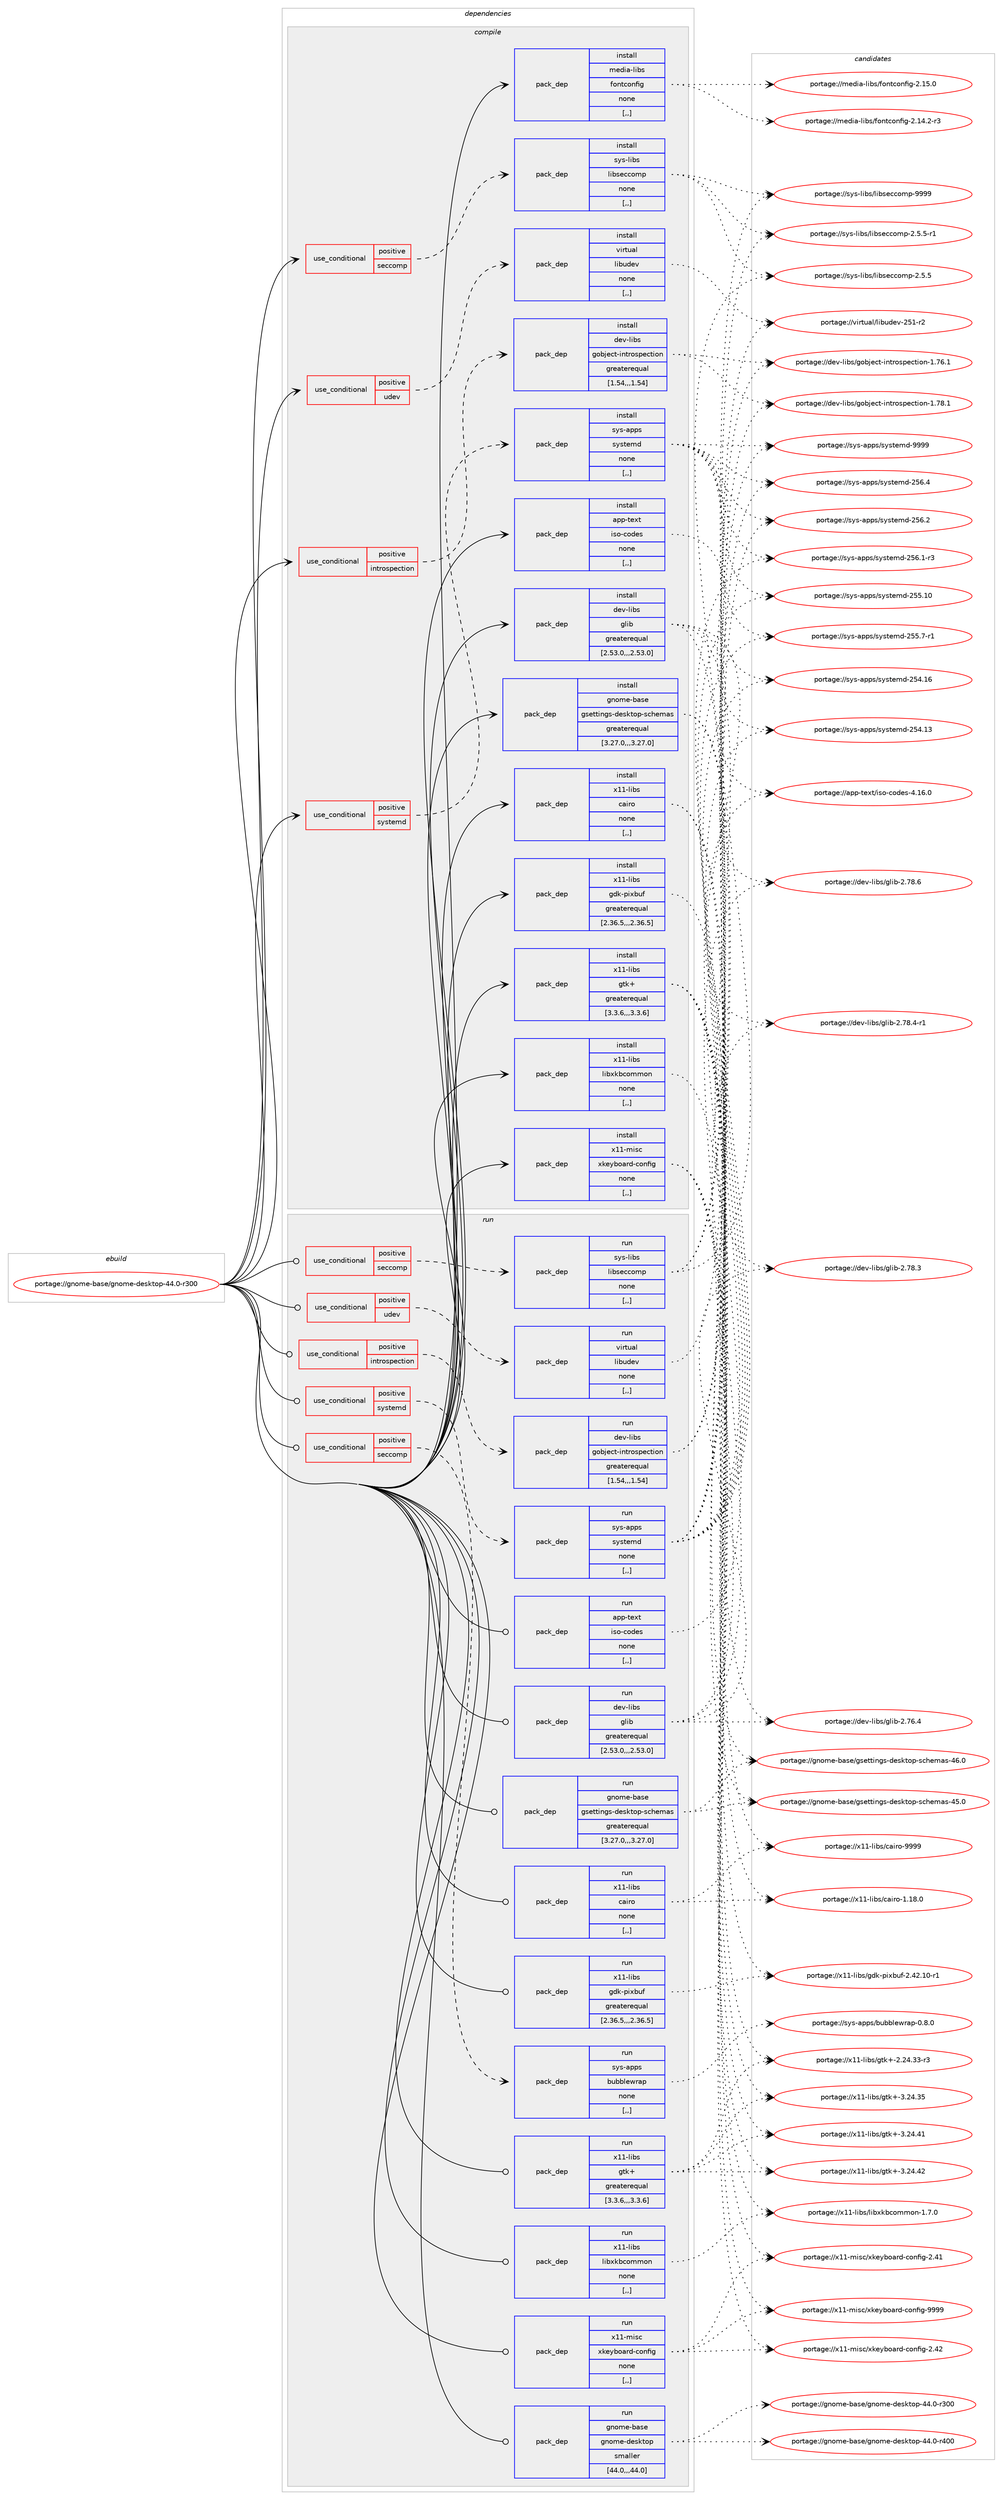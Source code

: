 digraph prolog {

# *************
# Graph options
# *************

newrank=true;
concentrate=true;
compound=true;
graph [rankdir=LR,fontname=Helvetica,fontsize=10,ranksep=1.5];#, ranksep=2.5, nodesep=0.2];
edge  [arrowhead=vee];
node  [fontname=Helvetica,fontsize=10];

# **********
# The ebuild
# **********

subgraph cluster_leftcol {
color=gray;
label=<<i>ebuild</i>>;
id [label="portage://gnome-base/gnome-desktop-44.0-r300", color=red, width=4, href="../gnome-base/gnome-desktop-44.0-r300.svg"];
}

# ****************
# The dependencies
# ****************

subgraph cluster_midcol {
color=gray;
label=<<i>dependencies</i>>;
subgraph cluster_compile {
fillcolor="#eeeeee";
style=filled;
label=<<i>compile</i>>;
subgraph cond65150 {
dependency236739 [label=<<TABLE BORDER="0" CELLBORDER="1" CELLSPACING="0" CELLPADDING="4"><TR><TD ROWSPAN="3" CELLPADDING="10">use_conditional</TD></TR><TR><TD>positive</TD></TR><TR><TD>introspection</TD></TR></TABLE>>, shape=none, color=red];
subgraph pack170058 {
dependency236740 [label=<<TABLE BORDER="0" CELLBORDER="1" CELLSPACING="0" CELLPADDING="4" WIDTH="220"><TR><TD ROWSPAN="6" CELLPADDING="30">pack_dep</TD></TR><TR><TD WIDTH="110">install</TD></TR><TR><TD>dev-libs</TD></TR><TR><TD>gobject-introspection</TD></TR><TR><TD>greaterequal</TD></TR><TR><TD>[1.54,,,1.54]</TD></TR></TABLE>>, shape=none, color=blue];
}
dependency236739:e -> dependency236740:w [weight=20,style="dashed",arrowhead="vee"];
}
id:e -> dependency236739:w [weight=20,style="solid",arrowhead="vee"];
subgraph cond65151 {
dependency236741 [label=<<TABLE BORDER="0" CELLBORDER="1" CELLSPACING="0" CELLPADDING="4"><TR><TD ROWSPAN="3" CELLPADDING="10">use_conditional</TD></TR><TR><TD>positive</TD></TR><TR><TD>seccomp</TD></TR></TABLE>>, shape=none, color=red];
subgraph pack170059 {
dependency236742 [label=<<TABLE BORDER="0" CELLBORDER="1" CELLSPACING="0" CELLPADDING="4" WIDTH="220"><TR><TD ROWSPAN="6" CELLPADDING="30">pack_dep</TD></TR><TR><TD WIDTH="110">install</TD></TR><TR><TD>sys-libs</TD></TR><TR><TD>libseccomp</TD></TR><TR><TD>none</TD></TR><TR><TD>[,,]</TD></TR></TABLE>>, shape=none, color=blue];
}
dependency236741:e -> dependency236742:w [weight=20,style="dashed",arrowhead="vee"];
}
id:e -> dependency236741:w [weight=20,style="solid",arrowhead="vee"];
subgraph cond65152 {
dependency236743 [label=<<TABLE BORDER="0" CELLBORDER="1" CELLSPACING="0" CELLPADDING="4"><TR><TD ROWSPAN="3" CELLPADDING="10">use_conditional</TD></TR><TR><TD>positive</TD></TR><TR><TD>systemd</TD></TR></TABLE>>, shape=none, color=red];
subgraph pack170060 {
dependency236744 [label=<<TABLE BORDER="0" CELLBORDER="1" CELLSPACING="0" CELLPADDING="4" WIDTH="220"><TR><TD ROWSPAN="6" CELLPADDING="30">pack_dep</TD></TR><TR><TD WIDTH="110">install</TD></TR><TR><TD>sys-apps</TD></TR><TR><TD>systemd</TD></TR><TR><TD>none</TD></TR><TR><TD>[,,]</TD></TR></TABLE>>, shape=none, color=blue];
}
dependency236743:e -> dependency236744:w [weight=20,style="dashed",arrowhead="vee"];
}
id:e -> dependency236743:w [weight=20,style="solid",arrowhead="vee"];
subgraph cond65153 {
dependency236745 [label=<<TABLE BORDER="0" CELLBORDER="1" CELLSPACING="0" CELLPADDING="4"><TR><TD ROWSPAN="3" CELLPADDING="10">use_conditional</TD></TR><TR><TD>positive</TD></TR><TR><TD>udev</TD></TR></TABLE>>, shape=none, color=red];
subgraph pack170061 {
dependency236746 [label=<<TABLE BORDER="0" CELLBORDER="1" CELLSPACING="0" CELLPADDING="4" WIDTH="220"><TR><TD ROWSPAN="6" CELLPADDING="30">pack_dep</TD></TR><TR><TD WIDTH="110">install</TD></TR><TR><TD>virtual</TD></TR><TR><TD>libudev</TD></TR><TR><TD>none</TD></TR><TR><TD>[,,]</TD></TR></TABLE>>, shape=none, color=blue];
}
dependency236745:e -> dependency236746:w [weight=20,style="dashed",arrowhead="vee"];
}
id:e -> dependency236745:w [weight=20,style="solid",arrowhead="vee"];
subgraph pack170062 {
dependency236747 [label=<<TABLE BORDER="0" CELLBORDER="1" CELLSPACING="0" CELLPADDING="4" WIDTH="220"><TR><TD ROWSPAN="6" CELLPADDING="30">pack_dep</TD></TR><TR><TD WIDTH="110">install</TD></TR><TR><TD>app-text</TD></TR><TR><TD>iso-codes</TD></TR><TR><TD>none</TD></TR><TR><TD>[,,]</TD></TR></TABLE>>, shape=none, color=blue];
}
id:e -> dependency236747:w [weight=20,style="solid",arrowhead="vee"];
subgraph pack170063 {
dependency236748 [label=<<TABLE BORDER="0" CELLBORDER="1" CELLSPACING="0" CELLPADDING="4" WIDTH="220"><TR><TD ROWSPAN="6" CELLPADDING="30">pack_dep</TD></TR><TR><TD WIDTH="110">install</TD></TR><TR><TD>dev-libs</TD></TR><TR><TD>glib</TD></TR><TR><TD>greaterequal</TD></TR><TR><TD>[2.53.0,,,2.53.0]</TD></TR></TABLE>>, shape=none, color=blue];
}
id:e -> dependency236748:w [weight=20,style="solid",arrowhead="vee"];
subgraph pack170064 {
dependency236749 [label=<<TABLE BORDER="0" CELLBORDER="1" CELLSPACING="0" CELLPADDING="4" WIDTH="220"><TR><TD ROWSPAN="6" CELLPADDING="30">pack_dep</TD></TR><TR><TD WIDTH="110">install</TD></TR><TR><TD>gnome-base</TD></TR><TR><TD>gsettings-desktop-schemas</TD></TR><TR><TD>greaterequal</TD></TR><TR><TD>[3.27.0,,,3.27.0]</TD></TR></TABLE>>, shape=none, color=blue];
}
id:e -> dependency236749:w [weight=20,style="solid",arrowhead="vee"];
subgraph pack170065 {
dependency236750 [label=<<TABLE BORDER="0" CELLBORDER="1" CELLSPACING="0" CELLPADDING="4" WIDTH="220"><TR><TD ROWSPAN="6" CELLPADDING="30">pack_dep</TD></TR><TR><TD WIDTH="110">install</TD></TR><TR><TD>media-libs</TD></TR><TR><TD>fontconfig</TD></TR><TR><TD>none</TD></TR><TR><TD>[,,]</TD></TR></TABLE>>, shape=none, color=blue];
}
id:e -> dependency236750:w [weight=20,style="solid",arrowhead="vee"];
subgraph pack170066 {
dependency236751 [label=<<TABLE BORDER="0" CELLBORDER="1" CELLSPACING="0" CELLPADDING="4" WIDTH="220"><TR><TD ROWSPAN="6" CELLPADDING="30">pack_dep</TD></TR><TR><TD WIDTH="110">install</TD></TR><TR><TD>x11-libs</TD></TR><TR><TD>cairo</TD></TR><TR><TD>none</TD></TR><TR><TD>[,,]</TD></TR></TABLE>>, shape=none, color=blue];
}
id:e -> dependency236751:w [weight=20,style="solid",arrowhead="vee"];
subgraph pack170067 {
dependency236752 [label=<<TABLE BORDER="0" CELLBORDER="1" CELLSPACING="0" CELLPADDING="4" WIDTH="220"><TR><TD ROWSPAN="6" CELLPADDING="30">pack_dep</TD></TR><TR><TD WIDTH="110">install</TD></TR><TR><TD>x11-libs</TD></TR><TR><TD>gdk-pixbuf</TD></TR><TR><TD>greaterequal</TD></TR><TR><TD>[2.36.5,,,2.36.5]</TD></TR></TABLE>>, shape=none, color=blue];
}
id:e -> dependency236752:w [weight=20,style="solid",arrowhead="vee"];
subgraph pack170068 {
dependency236753 [label=<<TABLE BORDER="0" CELLBORDER="1" CELLSPACING="0" CELLPADDING="4" WIDTH="220"><TR><TD ROWSPAN="6" CELLPADDING="30">pack_dep</TD></TR><TR><TD WIDTH="110">install</TD></TR><TR><TD>x11-libs</TD></TR><TR><TD>gtk+</TD></TR><TR><TD>greaterequal</TD></TR><TR><TD>[3.3.6,,,3.3.6]</TD></TR></TABLE>>, shape=none, color=blue];
}
id:e -> dependency236753:w [weight=20,style="solid",arrowhead="vee"];
subgraph pack170069 {
dependency236754 [label=<<TABLE BORDER="0" CELLBORDER="1" CELLSPACING="0" CELLPADDING="4" WIDTH="220"><TR><TD ROWSPAN="6" CELLPADDING="30">pack_dep</TD></TR><TR><TD WIDTH="110">install</TD></TR><TR><TD>x11-libs</TD></TR><TR><TD>libxkbcommon</TD></TR><TR><TD>none</TD></TR><TR><TD>[,,]</TD></TR></TABLE>>, shape=none, color=blue];
}
id:e -> dependency236754:w [weight=20,style="solid",arrowhead="vee"];
subgraph pack170070 {
dependency236755 [label=<<TABLE BORDER="0" CELLBORDER="1" CELLSPACING="0" CELLPADDING="4" WIDTH="220"><TR><TD ROWSPAN="6" CELLPADDING="30">pack_dep</TD></TR><TR><TD WIDTH="110">install</TD></TR><TR><TD>x11-misc</TD></TR><TR><TD>xkeyboard-config</TD></TR><TR><TD>none</TD></TR><TR><TD>[,,]</TD></TR></TABLE>>, shape=none, color=blue];
}
id:e -> dependency236755:w [weight=20,style="solid",arrowhead="vee"];
}
subgraph cluster_compileandrun {
fillcolor="#eeeeee";
style=filled;
label=<<i>compile and run</i>>;
}
subgraph cluster_run {
fillcolor="#eeeeee";
style=filled;
label=<<i>run</i>>;
subgraph cond65154 {
dependency236756 [label=<<TABLE BORDER="0" CELLBORDER="1" CELLSPACING="0" CELLPADDING="4"><TR><TD ROWSPAN="3" CELLPADDING="10">use_conditional</TD></TR><TR><TD>positive</TD></TR><TR><TD>introspection</TD></TR></TABLE>>, shape=none, color=red];
subgraph pack170071 {
dependency236757 [label=<<TABLE BORDER="0" CELLBORDER="1" CELLSPACING="0" CELLPADDING="4" WIDTH="220"><TR><TD ROWSPAN="6" CELLPADDING="30">pack_dep</TD></TR><TR><TD WIDTH="110">run</TD></TR><TR><TD>dev-libs</TD></TR><TR><TD>gobject-introspection</TD></TR><TR><TD>greaterequal</TD></TR><TR><TD>[1.54,,,1.54]</TD></TR></TABLE>>, shape=none, color=blue];
}
dependency236756:e -> dependency236757:w [weight=20,style="dashed",arrowhead="vee"];
}
id:e -> dependency236756:w [weight=20,style="solid",arrowhead="odot"];
subgraph cond65155 {
dependency236758 [label=<<TABLE BORDER="0" CELLBORDER="1" CELLSPACING="0" CELLPADDING="4"><TR><TD ROWSPAN="3" CELLPADDING="10">use_conditional</TD></TR><TR><TD>positive</TD></TR><TR><TD>seccomp</TD></TR></TABLE>>, shape=none, color=red];
subgraph pack170072 {
dependency236759 [label=<<TABLE BORDER="0" CELLBORDER="1" CELLSPACING="0" CELLPADDING="4" WIDTH="220"><TR><TD ROWSPAN="6" CELLPADDING="30">pack_dep</TD></TR><TR><TD WIDTH="110">run</TD></TR><TR><TD>sys-apps</TD></TR><TR><TD>bubblewrap</TD></TR><TR><TD>none</TD></TR><TR><TD>[,,]</TD></TR></TABLE>>, shape=none, color=blue];
}
dependency236758:e -> dependency236759:w [weight=20,style="dashed",arrowhead="vee"];
}
id:e -> dependency236758:w [weight=20,style="solid",arrowhead="odot"];
subgraph cond65156 {
dependency236760 [label=<<TABLE BORDER="0" CELLBORDER="1" CELLSPACING="0" CELLPADDING="4"><TR><TD ROWSPAN="3" CELLPADDING="10">use_conditional</TD></TR><TR><TD>positive</TD></TR><TR><TD>seccomp</TD></TR></TABLE>>, shape=none, color=red];
subgraph pack170073 {
dependency236761 [label=<<TABLE BORDER="0" CELLBORDER="1" CELLSPACING="0" CELLPADDING="4" WIDTH="220"><TR><TD ROWSPAN="6" CELLPADDING="30">pack_dep</TD></TR><TR><TD WIDTH="110">run</TD></TR><TR><TD>sys-libs</TD></TR><TR><TD>libseccomp</TD></TR><TR><TD>none</TD></TR><TR><TD>[,,]</TD></TR></TABLE>>, shape=none, color=blue];
}
dependency236760:e -> dependency236761:w [weight=20,style="dashed",arrowhead="vee"];
}
id:e -> dependency236760:w [weight=20,style="solid",arrowhead="odot"];
subgraph cond65157 {
dependency236762 [label=<<TABLE BORDER="0" CELLBORDER="1" CELLSPACING="0" CELLPADDING="4"><TR><TD ROWSPAN="3" CELLPADDING="10">use_conditional</TD></TR><TR><TD>positive</TD></TR><TR><TD>systemd</TD></TR></TABLE>>, shape=none, color=red];
subgraph pack170074 {
dependency236763 [label=<<TABLE BORDER="0" CELLBORDER="1" CELLSPACING="0" CELLPADDING="4" WIDTH="220"><TR><TD ROWSPAN="6" CELLPADDING="30">pack_dep</TD></TR><TR><TD WIDTH="110">run</TD></TR><TR><TD>sys-apps</TD></TR><TR><TD>systemd</TD></TR><TR><TD>none</TD></TR><TR><TD>[,,]</TD></TR></TABLE>>, shape=none, color=blue];
}
dependency236762:e -> dependency236763:w [weight=20,style="dashed",arrowhead="vee"];
}
id:e -> dependency236762:w [weight=20,style="solid",arrowhead="odot"];
subgraph cond65158 {
dependency236764 [label=<<TABLE BORDER="0" CELLBORDER="1" CELLSPACING="0" CELLPADDING="4"><TR><TD ROWSPAN="3" CELLPADDING="10">use_conditional</TD></TR><TR><TD>positive</TD></TR><TR><TD>udev</TD></TR></TABLE>>, shape=none, color=red];
subgraph pack170075 {
dependency236765 [label=<<TABLE BORDER="0" CELLBORDER="1" CELLSPACING="0" CELLPADDING="4" WIDTH="220"><TR><TD ROWSPAN="6" CELLPADDING="30">pack_dep</TD></TR><TR><TD WIDTH="110">run</TD></TR><TR><TD>virtual</TD></TR><TR><TD>libudev</TD></TR><TR><TD>none</TD></TR><TR><TD>[,,]</TD></TR></TABLE>>, shape=none, color=blue];
}
dependency236764:e -> dependency236765:w [weight=20,style="dashed",arrowhead="vee"];
}
id:e -> dependency236764:w [weight=20,style="solid",arrowhead="odot"];
subgraph pack170076 {
dependency236766 [label=<<TABLE BORDER="0" CELLBORDER="1" CELLSPACING="0" CELLPADDING="4" WIDTH="220"><TR><TD ROWSPAN="6" CELLPADDING="30">pack_dep</TD></TR><TR><TD WIDTH="110">run</TD></TR><TR><TD>app-text</TD></TR><TR><TD>iso-codes</TD></TR><TR><TD>none</TD></TR><TR><TD>[,,]</TD></TR></TABLE>>, shape=none, color=blue];
}
id:e -> dependency236766:w [weight=20,style="solid",arrowhead="odot"];
subgraph pack170077 {
dependency236767 [label=<<TABLE BORDER="0" CELLBORDER="1" CELLSPACING="0" CELLPADDING="4" WIDTH="220"><TR><TD ROWSPAN="6" CELLPADDING="30">pack_dep</TD></TR><TR><TD WIDTH="110">run</TD></TR><TR><TD>dev-libs</TD></TR><TR><TD>glib</TD></TR><TR><TD>greaterequal</TD></TR><TR><TD>[2.53.0,,,2.53.0]</TD></TR></TABLE>>, shape=none, color=blue];
}
id:e -> dependency236767:w [weight=20,style="solid",arrowhead="odot"];
subgraph pack170078 {
dependency236768 [label=<<TABLE BORDER="0" CELLBORDER="1" CELLSPACING="0" CELLPADDING="4" WIDTH="220"><TR><TD ROWSPAN="6" CELLPADDING="30">pack_dep</TD></TR><TR><TD WIDTH="110">run</TD></TR><TR><TD>gnome-base</TD></TR><TR><TD>gsettings-desktop-schemas</TD></TR><TR><TD>greaterequal</TD></TR><TR><TD>[3.27.0,,,3.27.0]</TD></TR></TABLE>>, shape=none, color=blue];
}
id:e -> dependency236768:w [weight=20,style="solid",arrowhead="odot"];
subgraph pack170079 {
dependency236769 [label=<<TABLE BORDER="0" CELLBORDER="1" CELLSPACING="0" CELLPADDING="4" WIDTH="220"><TR><TD ROWSPAN="6" CELLPADDING="30">pack_dep</TD></TR><TR><TD WIDTH="110">run</TD></TR><TR><TD>x11-libs</TD></TR><TR><TD>cairo</TD></TR><TR><TD>none</TD></TR><TR><TD>[,,]</TD></TR></TABLE>>, shape=none, color=blue];
}
id:e -> dependency236769:w [weight=20,style="solid",arrowhead="odot"];
subgraph pack170080 {
dependency236770 [label=<<TABLE BORDER="0" CELLBORDER="1" CELLSPACING="0" CELLPADDING="4" WIDTH="220"><TR><TD ROWSPAN="6" CELLPADDING="30">pack_dep</TD></TR><TR><TD WIDTH="110">run</TD></TR><TR><TD>x11-libs</TD></TR><TR><TD>gdk-pixbuf</TD></TR><TR><TD>greaterequal</TD></TR><TR><TD>[2.36.5,,,2.36.5]</TD></TR></TABLE>>, shape=none, color=blue];
}
id:e -> dependency236770:w [weight=20,style="solid",arrowhead="odot"];
subgraph pack170081 {
dependency236771 [label=<<TABLE BORDER="0" CELLBORDER="1" CELLSPACING="0" CELLPADDING="4" WIDTH="220"><TR><TD ROWSPAN="6" CELLPADDING="30">pack_dep</TD></TR><TR><TD WIDTH="110">run</TD></TR><TR><TD>x11-libs</TD></TR><TR><TD>gtk+</TD></TR><TR><TD>greaterequal</TD></TR><TR><TD>[3.3.6,,,3.3.6]</TD></TR></TABLE>>, shape=none, color=blue];
}
id:e -> dependency236771:w [weight=20,style="solid",arrowhead="odot"];
subgraph pack170082 {
dependency236772 [label=<<TABLE BORDER="0" CELLBORDER="1" CELLSPACING="0" CELLPADDING="4" WIDTH="220"><TR><TD ROWSPAN="6" CELLPADDING="30">pack_dep</TD></TR><TR><TD WIDTH="110">run</TD></TR><TR><TD>x11-libs</TD></TR><TR><TD>libxkbcommon</TD></TR><TR><TD>none</TD></TR><TR><TD>[,,]</TD></TR></TABLE>>, shape=none, color=blue];
}
id:e -> dependency236772:w [weight=20,style="solid",arrowhead="odot"];
subgraph pack170083 {
dependency236773 [label=<<TABLE BORDER="0" CELLBORDER="1" CELLSPACING="0" CELLPADDING="4" WIDTH="220"><TR><TD ROWSPAN="6" CELLPADDING="30">pack_dep</TD></TR><TR><TD WIDTH="110">run</TD></TR><TR><TD>x11-misc</TD></TR><TR><TD>xkeyboard-config</TD></TR><TR><TD>none</TD></TR><TR><TD>[,,]</TD></TR></TABLE>>, shape=none, color=blue];
}
id:e -> dependency236773:w [weight=20,style="solid",arrowhead="odot"];
subgraph pack170084 {
dependency236774 [label=<<TABLE BORDER="0" CELLBORDER="1" CELLSPACING="0" CELLPADDING="4" WIDTH="220"><TR><TD ROWSPAN="6" CELLPADDING="30">pack_dep</TD></TR><TR><TD WIDTH="110">run</TD></TR><TR><TD>gnome-base</TD></TR><TR><TD>gnome-desktop</TD></TR><TR><TD>smaller</TD></TR><TR><TD>[44.0,,,44.0]</TD></TR></TABLE>>, shape=none, color=blue];
}
id:e -> dependency236774:w [weight=20,style="solid",arrowhead="odot"];
}
}

# **************
# The candidates
# **************

subgraph cluster_choices {
rank=same;
color=gray;
label=<<i>candidates</i>>;

subgraph choice170058 {
color=black;
nodesep=1;
choice1001011184510810598115471031119810610199116451051101161141111151121019911610511111045494655564649 [label="portage://dev-libs/gobject-introspection-1.78.1", color=red, width=4,href="../dev-libs/gobject-introspection-1.78.1.svg"];
choice1001011184510810598115471031119810610199116451051101161141111151121019911610511111045494655544649 [label="portage://dev-libs/gobject-introspection-1.76.1", color=red, width=4,href="../dev-libs/gobject-introspection-1.76.1.svg"];
dependency236740:e -> choice1001011184510810598115471031119810610199116451051101161141111151121019911610511111045494655564649:w [style=dotted,weight="100"];
dependency236740:e -> choice1001011184510810598115471031119810610199116451051101161141111151121019911610511111045494655544649:w [style=dotted,weight="100"];
}
subgraph choice170059 {
color=black;
nodesep=1;
choice1151211154510810598115471081059811510199991111091124557575757 [label="portage://sys-libs/libseccomp-9999", color=red, width=4,href="../sys-libs/libseccomp-9999.svg"];
choice1151211154510810598115471081059811510199991111091124550465346534511449 [label="portage://sys-libs/libseccomp-2.5.5-r1", color=red, width=4,href="../sys-libs/libseccomp-2.5.5-r1.svg"];
choice115121115451081059811547108105981151019999111109112455046534653 [label="portage://sys-libs/libseccomp-2.5.5", color=red, width=4,href="../sys-libs/libseccomp-2.5.5.svg"];
dependency236742:e -> choice1151211154510810598115471081059811510199991111091124557575757:w [style=dotted,weight="100"];
dependency236742:e -> choice1151211154510810598115471081059811510199991111091124550465346534511449:w [style=dotted,weight="100"];
dependency236742:e -> choice115121115451081059811547108105981151019999111109112455046534653:w [style=dotted,weight="100"];
}
subgraph choice170060 {
color=black;
nodesep=1;
choice1151211154597112112115471151211151161011091004557575757 [label="portage://sys-apps/systemd-9999", color=red, width=4,href="../sys-apps/systemd-9999.svg"];
choice115121115459711211211547115121115116101109100455053544652 [label="portage://sys-apps/systemd-256.4", color=red, width=4,href="../sys-apps/systemd-256.4.svg"];
choice115121115459711211211547115121115116101109100455053544650 [label="portage://sys-apps/systemd-256.2", color=red, width=4,href="../sys-apps/systemd-256.2.svg"];
choice1151211154597112112115471151211151161011091004550535446494511451 [label="portage://sys-apps/systemd-256.1-r3", color=red, width=4,href="../sys-apps/systemd-256.1-r3.svg"];
choice11512111545971121121154711512111511610110910045505353464948 [label="portage://sys-apps/systemd-255.10", color=red, width=4,href="../sys-apps/systemd-255.10.svg"];
choice1151211154597112112115471151211151161011091004550535346554511449 [label="portage://sys-apps/systemd-255.7-r1", color=red, width=4,href="../sys-apps/systemd-255.7-r1.svg"];
choice11512111545971121121154711512111511610110910045505352464954 [label="portage://sys-apps/systemd-254.16", color=red, width=4,href="../sys-apps/systemd-254.16.svg"];
choice11512111545971121121154711512111511610110910045505352464951 [label="portage://sys-apps/systemd-254.13", color=red, width=4,href="../sys-apps/systemd-254.13.svg"];
dependency236744:e -> choice1151211154597112112115471151211151161011091004557575757:w [style=dotted,weight="100"];
dependency236744:e -> choice115121115459711211211547115121115116101109100455053544652:w [style=dotted,weight="100"];
dependency236744:e -> choice115121115459711211211547115121115116101109100455053544650:w [style=dotted,weight="100"];
dependency236744:e -> choice1151211154597112112115471151211151161011091004550535446494511451:w [style=dotted,weight="100"];
dependency236744:e -> choice11512111545971121121154711512111511610110910045505353464948:w [style=dotted,weight="100"];
dependency236744:e -> choice1151211154597112112115471151211151161011091004550535346554511449:w [style=dotted,weight="100"];
dependency236744:e -> choice11512111545971121121154711512111511610110910045505352464954:w [style=dotted,weight="100"];
dependency236744:e -> choice11512111545971121121154711512111511610110910045505352464951:w [style=dotted,weight="100"];
}
subgraph choice170061 {
color=black;
nodesep=1;
choice118105114116117971084710810598117100101118455053494511450 [label="portage://virtual/libudev-251-r2", color=red, width=4,href="../virtual/libudev-251-r2.svg"];
dependency236746:e -> choice118105114116117971084710810598117100101118455053494511450:w [style=dotted,weight="100"];
}
subgraph choice170062 {
color=black;
nodesep=1;
choice971121124511610112011647105115111459911110010111545524649544648 [label="portage://app-text/iso-codes-4.16.0", color=red, width=4,href="../app-text/iso-codes-4.16.0.svg"];
dependency236747:e -> choice971121124511610112011647105115111459911110010111545524649544648:w [style=dotted,weight="100"];
}
subgraph choice170063 {
color=black;
nodesep=1;
choice1001011184510810598115471031081059845504655564654 [label="portage://dev-libs/glib-2.78.6", color=red, width=4,href="../dev-libs/glib-2.78.6.svg"];
choice10010111845108105981154710310810598455046555646524511449 [label="portage://dev-libs/glib-2.78.4-r1", color=red, width=4,href="../dev-libs/glib-2.78.4-r1.svg"];
choice1001011184510810598115471031081059845504655564651 [label="portage://dev-libs/glib-2.78.3", color=red, width=4,href="../dev-libs/glib-2.78.3.svg"];
choice1001011184510810598115471031081059845504655544652 [label="portage://dev-libs/glib-2.76.4", color=red, width=4,href="../dev-libs/glib-2.76.4.svg"];
dependency236748:e -> choice1001011184510810598115471031081059845504655564654:w [style=dotted,weight="100"];
dependency236748:e -> choice10010111845108105981154710310810598455046555646524511449:w [style=dotted,weight="100"];
dependency236748:e -> choice1001011184510810598115471031081059845504655564651:w [style=dotted,weight="100"];
dependency236748:e -> choice1001011184510810598115471031081059845504655544652:w [style=dotted,weight="100"];
}
subgraph choice170064 {
color=black;
nodesep=1;
choice10311011110910145989711510147103115101116116105110103115451001011151071161111124511599104101109971154552544648 [label="portage://gnome-base/gsettings-desktop-schemas-46.0", color=red, width=4,href="../gnome-base/gsettings-desktop-schemas-46.0.svg"];
choice10311011110910145989711510147103115101116116105110103115451001011151071161111124511599104101109971154552534648 [label="portage://gnome-base/gsettings-desktop-schemas-45.0", color=red, width=4,href="../gnome-base/gsettings-desktop-schemas-45.0.svg"];
dependency236749:e -> choice10311011110910145989711510147103115101116116105110103115451001011151071161111124511599104101109971154552544648:w [style=dotted,weight="100"];
dependency236749:e -> choice10311011110910145989711510147103115101116116105110103115451001011151071161111124511599104101109971154552534648:w [style=dotted,weight="100"];
}
subgraph choice170065 {
color=black;
nodesep=1;
choice109101100105974510810598115471021111101169911111010210510345504649534648 [label="portage://media-libs/fontconfig-2.15.0", color=red, width=4,href="../media-libs/fontconfig-2.15.0.svg"];
choice1091011001059745108105981154710211111011699111110102105103455046495246504511451 [label="portage://media-libs/fontconfig-2.14.2-r3", color=red, width=4,href="../media-libs/fontconfig-2.14.2-r3.svg"];
dependency236750:e -> choice109101100105974510810598115471021111101169911111010210510345504649534648:w [style=dotted,weight="100"];
dependency236750:e -> choice1091011001059745108105981154710211111011699111110102105103455046495246504511451:w [style=dotted,weight="100"];
}
subgraph choice170066 {
color=black;
nodesep=1;
choice120494945108105981154799971051141114557575757 [label="portage://x11-libs/cairo-9999", color=red, width=4,href="../x11-libs/cairo-9999.svg"];
choice1204949451081059811547999710511411145494649564648 [label="portage://x11-libs/cairo-1.18.0", color=red, width=4,href="../x11-libs/cairo-1.18.0.svg"];
dependency236751:e -> choice120494945108105981154799971051141114557575757:w [style=dotted,weight="100"];
dependency236751:e -> choice1204949451081059811547999710511411145494649564648:w [style=dotted,weight="100"];
}
subgraph choice170067 {
color=black;
nodesep=1;
choice1204949451081059811547103100107451121051209811710245504652504649484511449 [label="portage://x11-libs/gdk-pixbuf-2.42.10-r1", color=red, width=4,href="../x11-libs/gdk-pixbuf-2.42.10-r1.svg"];
dependency236752:e -> choice1204949451081059811547103100107451121051209811710245504652504649484511449:w [style=dotted,weight="100"];
}
subgraph choice170068 {
color=black;
nodesep=1;
choice1204949451081059811547103116107434551465052465250 [label="portage://x11-libs/gtk+-3.24.42", color=red, width=4,href="../x11-libs/gtk+-3.24.42.svg"];
choice1204949451081059811547103116107434551465052465249 [label="portage://x11-libs/gtk+-3.24.41", color=red, width=4,href="../x11-libs/gtk+-3.24.41.svg"];
choice1204949451081059811547103116107434551465052465153 [label="portage://x11-libs/gtk+-3.24.35", color=red, width=4,href="../x11-libs/gtk+-3.24.35.svg"];
choice12049494510810598115471031161074345504650524651514511451 [label="portage://x11-libs/gtk+-2.24.33-r3", color=red, width=4,href="../x11-libs/gtk+-2.24.33-r3.svg"];
dependency236753:e -> choice1204949451081059811547103116107434551465052465250:w [style=dotted,weight="100"];
dependency236753:e -> choice1204949451081059811547103116107434551465052465249:w [style=dotted,weight="100"];
dependency236753:e -> choice1204949451081059811547103116107434551465052465153:w [style=dotted,weight="100"];
dependency236753:e -> choice12049494510810598115471031161074345504650524651514511451:w [style=dotted,weight="100"];
}
subgraph choice170069 {
color=black;
nodesep=1;
choice1204949451081059811547108105981201079899111109109111110454946554648 [label="portage://x11-libs/libxkbcommon-1.7.0", color=red, width=4,href="../x11-libs/libxkbcommon-1.7.0.svg"];
dependency236754:e -> choice1204949451081059811547108105981201079899111109109111110454946554648:w [style=dotted,weight="100"];
}
subgraph choice170070 {
color=black;
nodesep=1;
choice1204949451091051159947120107101121981119711410045991111101021051034557575757 [label="portage://x11-misc/xkeyboard-config-9999", color=red, width=4,href="../x11-misc/xkeyboard-config-9999.svg"];
choice1204949451091051159947120107101121981119711410045991111101021051034550465250 [label="portage://x11-misc/xkeyboard-config-2.42", color=red, width=4,href="../x11-misc/xkeyboard-config-2.42.svg"];
choice1204949451091051159947120107101121981119711410045991111101021051034550465249 [label="portage://x11-misc/xkeyboard-config-2.41", color=red, width=4,href="../x11-misc/xkeyboard-config-2.41.svg"];
dependency236755:e -> choice1204949451091051159947120107101121981119711410045991111101021051034557575757:w [style=dotted,weight="100"];
dependency236755:e -> choice1204949451091051159947120107101121981119711410045991111101021051034550465250:w [style=dotted,weight="100"];
dependency236755:e -> choice1204949451091051159947120107101121981119711410045991111101021051034550465249:w [style=dotted,weight="100"];
}
subgraph choice170071 {
color=black;
nodesep=1;
choice1001011184510810598115471031119810610199116451051101161141111151121019911610511111045494655564649 [label="portage://dev-libs/gobject-introspection-1.78.1", color=red, width=4,href="../dev-libs/gobject-introspection-1.78.1.svg"];
choice1001011184510810598115471031119810610199116451051101161141111151121019911610511111045494655544649 [label="portage://dev-libs/gobject-introspection-1.76.1", color=red, width=4,href="../dev-libs/gobject-introspection-1.76.1.svg"];
dependency236757:e -> choice1001011184510810598115471031119810610199116451051101161141111151121019911610511111045494655564649:w [style=dotted,weight="100"];
dependency236757:e -> choice1001011184510810598115471031119810610199116451051101161141111151121019911610511111045494655544649:w [style=dotted,weight="100"];
}
subgraph choice170072 {
color=black;
nodesep=1;
choice11512111545971121121154798117989810810111911497112454846564648 [label="portage://sys-apps/bubblewrap-0.8.0", color=red, width=4,href="../sys-apps/bubblewrap-0.8.0.svg"];
dependency236759:e -> choice11512111545971121121154798117989810810111911497112454846564648:w [style=dotted,weight="100"];
}
subgraph choice170073 {
color=black;
nodesep=1;
choice1151211154510810598115471081059811510199991111091124557575757 [label="portage://sys-libs/libseccomp-9999", color=red, width=4,href="../sys-libs/libseccomp-9999.svg"];
choice1151211154510810598115471081059811510199991111091124550465346534511449 [label="portage://sys-libs/libseccomp-2.5.5-r1", color=red, width=4,href="../sys-libs/libseccomp-2.5.5-r1.svg"];
choice115121115451081059811547108105981151019999111109112455046534653 [label="portage://sys-libs/libseccomp-2.5.5", color=red, width=4,href="../sys-libs/libseccomp-2.5.5.svg"];
dependency236761:e -> choice1151211154510810598115471081059811510199991111091124557575757:w [style=dotted,weight="100"];
dependency236761:e -> choice1151211154510810598115471081059811510199991111091124550465346534511449:w [style=dotted,weight="100"];
dependency236761:e -> choice115121115451081059811547108105981151019999111109112455046534653:w [style=dotted,weight="100"];
}
subgraph choice170074 {
color=black;
nodesep=1;
choice1151211154597112112115471151211151161011091004557575757 [label="portage://sys-apps/systemd-9999", color=red, width=4,href="../sys-apps/systemd-9999.svg"];
choice115121115459711211211547115121115116101109100455053544652 [label="portage://sys-apps/systemd-256.4", color=red, width=4,href="../sys-apps/systemd-256.4.svg"];
choice115121115459711211211547115121115116101109100455053544650 [label="portage://sys-apps/systemd-256.2", color=red, width=4,href="../sys-apps/systemd-256.2.svg"];
choice1151211154597112112115471151211151161011091004550535446494511451 [label="portage://sys-apps/systemd-256.1-r3", color=red, width=4,href="../sys-apps/systemd-256.1-r3.svg"];
choice11512111545971121121154711512111511610110910045505353464948 [label="portage://sys-apps/systemd-255.10", color=red, width=4,href="../sys-apps/systemd-255.10.svg"];
choice1151211154597112112115471151211151161011091004550535346554511449 [label="portage://sys-apps/systemd-255.7-r1", color=red, width=4,href="../sys-apps/systemd-255.7-r1.svg"];
choice11512111545971121121154711512111511610110910045505352464954 [label="portage://sys-apps/systemd-254.16", color=red, width=4,href="../sys-apps/systemd-254.16.svg"];
choice11512111545971121121154711512111511610110910045505352464951 [label="portage://sys-apps/systemd-254.13", color=red, width=4,href="../sys-apps/systemd-254.13.svg"];
dependency236763:e -> choice1151211154597112112115471151211151161011091004557575757:w [style=dotted,weight="100"];
dependency236763:e -> choice115121115459711211211547115121115116101109100455053544652:w [style=dotted,weight="100"];
dependency236763:e -> choice115121115459711211211547115121115116101109100455053544650:w [style=dotted,weight="100"];
dependency236763:e -> choice1151211154597112112115471151211151161011091004550535446494511451:w [style=dotted,weight="100"];
dependency236763:e -> choice11512111545971121121154711512111511610110910045505353464948:w [style=dotted,weight="100"];
dependency236763:e -> choice1151211154597112112115471151211151161011091004550535346554511449:w [style=dotted,weight="100"];
dependency236763:e -> choice11512111545971121121154711512111511610110910045505352464954:w [style=dotted,weight="100"];
dependency236763:e -> choice11512111545971121121154711512111511610110910045505352464951:w [style=dotted,weight="100"];
}
subgraph choice170075 {
color=black;
nodesep=1;
choice118105114116117971084710810598117100101118455053494511450 [label="portage://virtual/libudev-251-r2", color=red, width=4,href="../virtual/libudev-251-r2.svg"];
dependency236765:e -> choice118105114116117971084710810598117100101118455053494511450:w [style=dotted,weight="100"];
}
subgraph choice170076 {
color=black;
nodesep=1;
choice971121124511610112011647105115111459911110010111545524649544648 [label="portage://app-text/iso-codes-4.16.0", color=red, width=4,href="../app-text/iso-codes-4.16.0.svg"];
dependency236766:e -> choice971121124511610112011647105115111459911110010111545524649544648:w [style=dotted,weight="100"];
}
subgraph choice170077 {
color=black;
nodesep=1;
choice1001011184510810598115471031081059845504655564654 [label="portage://dev-libs/glib-2.78.6", color=red, width=4,href="../dev-libs/glib-2.78.6.svg"];
choice10010111845108105981154710310810598455046555646524511449 [label="portage://dev-libs/glib-2.78.4-r1", color=red, width=4,href="../dev-libs/glib-2.78.4-r1.svg"];
choice1001011184510810598115471031081059845504655564651 [label="portage://dev-libs/glib-2.78.3", color=red, width=4,href="../dev-libs/glib-2.78.3.svg"];
choice1001011184510810598115471031081059845504655544652 [label="portage://dev-libs/glib-2.76.4", color=red, width=4,href="../dev-libs/glib-2.76.4.svg"];
dependency236767:e -> choice1001011184510810598115471031081059845504655564654:w [style=dotted,weight="100"];
dependency236767:e -> choice10010111845108105981154710310810598455046555646524511449:w [style=dotted,weight="100"];
dependency236767:e -> choice1001011184510810598115471031081059845504655564651:w [style=dotted,weight="100"];
dependency236767:e -> choice1001011184510810598115471031081059845504655544652:w [style=dotted,weight="100"];
}
subgraph choice170078 {
color=black;
nodesep=1;
choice10311011110910145989711510147103115101116116105110103115451001011151071161111124511599104101109971154552544648 [label="portage://gnome-base/gsettings-desktop-schemas-46.0", color=red, width=4,href="../gnome-base/gsettings-desktop-schemas-46.0.svg"];
choice10311011110910145989711510147103115101116116105110103115451001011151071161111124511599104101109971154552534648 [label="portage://gnome-base/gsettings-desktop-schemas-45.0", color=red, width=4,href="../gnome-base/gsettings-desktop-schemas-45.0.svg"];
dependency236768:e -> choice10311011110910145989711510147103115101116116105110103115451001011151071161111124511599104101109971154552544648:w [style=dotted,weight="100"];
dependency236768:e -> choice10311011110910145989711510147103115101116116105110103115451001011151071161111124511599104101109971154552534648:w [style=dotted,weight="100"];
}
subgraph choice170079 {
color=black;
nodesep=1;
choice120494945108105981154799971051141114557575757 [label="portage://x11-libs/cairo-9999", color=red, width=4,href="../x11-libs/cairo-9999.svg"];
choice1204949451081059811547999710511411145494649564648 [label="portage://x11-libs/cairo-1.18.0", color=red, width=4,href="../x11-libs/cairo-1.18.0.svg"];
dependency236769:e -> choice120494945108105981154799971051141114557575757:w [style=dotted,weight="100"];
dependency236769:e -> choice1204949451081059811547999710511411145494649564648:w [style=dotted,weight="100"];
}
subgraph choice170080 {
color=black;
nodesep=1;
choice1204949451081059811547103100107451121051209811710245504652504649484511449 [label="portage://x11-libs/gdk-pixbuf-2.42.10-r1", color=red, width=4,href="../x11-libs/gdk-pixbuf-2.42.10-r1.svg"];
dependency236770:e -> choice1204949451081059811547103100107451121051209811710245504652504649484511449:w [style=dotted,weight="100"];
}
subgraph choice170081 {
color=black;
nodesep=1;
choice1204949451081059811547103116107434551465052465250 [label="portage://x11-libs/gtk+-3.24.42", color=red, width=4,href="../x11-libs/gtk+-3.24.42.svg"];
choice1204949451081059811547103116107434551465052465249 [label="portage://x11-libs/gtk+-3.24.41", color=red, width=4,href="../x11-libs/gtk+-3.24.41.svg"];
choice1204949451081059811547103116107434551465052465153 [label="portage://x11-libs/gtk+-3.24.35", color=red, width=4,href="../x11-libs/gtk+-3.24.35.svg"];
choice12049494510810598115471031161074345504650524651514511451 [label="portage://x11-libs/gtk+-2.24.33-r3", color=red, width=4,href="../x11-libs/gtk+-2.24.33-r3.svg"];
dependency236771:e -> choice1204949451081059811547103116107434551465052465250:w [style=dotted,weight="100"];
dependency236771:e -> choice1204949451081059811547103116107434551465052465249:w [style=dotted,weight="100"];
dependency236771:e -> choice1204949451081059811547103116107434551465052465153:w [style=dotted,weight="100"];
dependency236771:e -> choice12049494510810598115471031161074345504650524651514511451:w [style=dotted,weight="100"];
}
subgraph choice170082 {
color=black;
nodesep=1;
choice1204949451081059811547108105981201079899111109109111110454946554648 [label="portage://x11-libs/libxkbcommon-1.7.0", color=red, width=4,href="../x11-libs/libxkbcommon-1.7.0.svg"];
dependency236772:e -> choice1204949451081059811547108105981201079899111109109111110454946554648:w [style=dotted,weight="100"];
}
subgraph choice170083 {
color=black;
nodesep=1;
choice1204949451091051159947120107101121981119711410045991111101021051034557575757 [label="portage://x11-misc/xkeyboard-config-9999", color=red, width=4,href="../x11-misc/xkeyboard-config-9999.svg"];
choice1204949451091051159947120107101121981119711410045991111101021051034550465250 [label="portage://x11-misc/xkeyboard-config-2.42", color=red, width=4,href="../x11-misc/xkeyboard-config-2.42.svg"];
choice1204949451091051159947120107101121981119711410045991111101021051034550465249 [label="portage://x11-misc/xkeyboard-config-2.41", color=red, width=4,href="../x11-misc/xkeyboard-config-2.41.svg"];
dependency236773:e -> choice1204949451091051159947120107101121981119711410045991111101021051034557575757:w [style=dotted,weight="100"];
dependency236773:e -> choice1204949451091051159947120107101121981119711410045991111101021051034550465250:w [style=dotted,weight="100"];
dependency236773:e -> choice1204949451091051159947120107101121981119711410045991111101021051034550465249:w [style=dotted,weight="100"];
}
subgraph choice170084 {
color=black;
nodesep=1;
choice1031101111091014598971151014710311011110910145100101115107116111112455252464845114524848 [label="portage://gnome-base/gnome-desktop-44.0-r400", color=red, width=4,href="../gnome-base/gnome-desktop-44.0-r400.svg"];
choice1031101111091014598971151014710311011110910145100101115107116111112455252464845114514848 [label="portage://gnome-base/gnome-desktop-44.0-r300", color=red, width=4,href="../gnome-base/gnome-desktop-44.0-r300.svg"];
dependency236774:e -> choice1031101111091014598971151014710311011110910145100101115107116111112455252464845114524848:w [style=dotted,weight="100"];
dependency236774:e -> choice1031101111091014598971151014710311011110910145100101115107116111112455252464845114514848:w [style=dotted,weight="100"];
}
}

}
